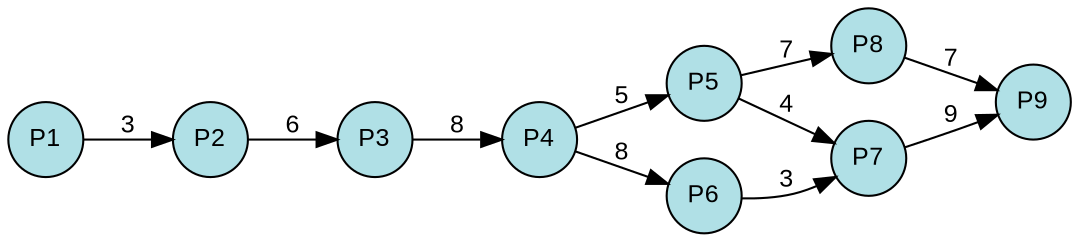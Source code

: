 digraph {
  splines=true;
node [margin=0 fontname=arial fontcolor=black fontsize=12 shape=circle width=0.5 fixedsize=true style=filled fillcolor=powderblue]
  1 [label="P1"]
  2 [label="P2"]
  3 [label="P3"]
  4 [label="P4"]
  5 [label="P5"]
  6 [label="P6"]
  7 [label="P7"]
  8 [label="P8"]
  9 [label="P9"]
rankdir=LR
edge [margin=0 fontname=arial fontcolor=black fontsize=12]
	1 -> 2 [label="3"]
	2 -> 3 [label="6"]
	3 -> 4 [label="8"]
	4 -> 5 [label="5"]
	4 -> 6 [label="8"]
	5 -> 7 [label="4"]
	6 -> 7 [label="3"]
	5 -> 8 [label="7"]
	7 -> 9 [label="9"]
	8 -> 9 [label="7"]
	{rank=same  1 }
	{rank=same  2 }
	{rank=same  3 }
	{rank=same  4 }
	{rank=same  5, 6 }
	{rank=same  7, 8 }
	{rank=same  9 }
} 
